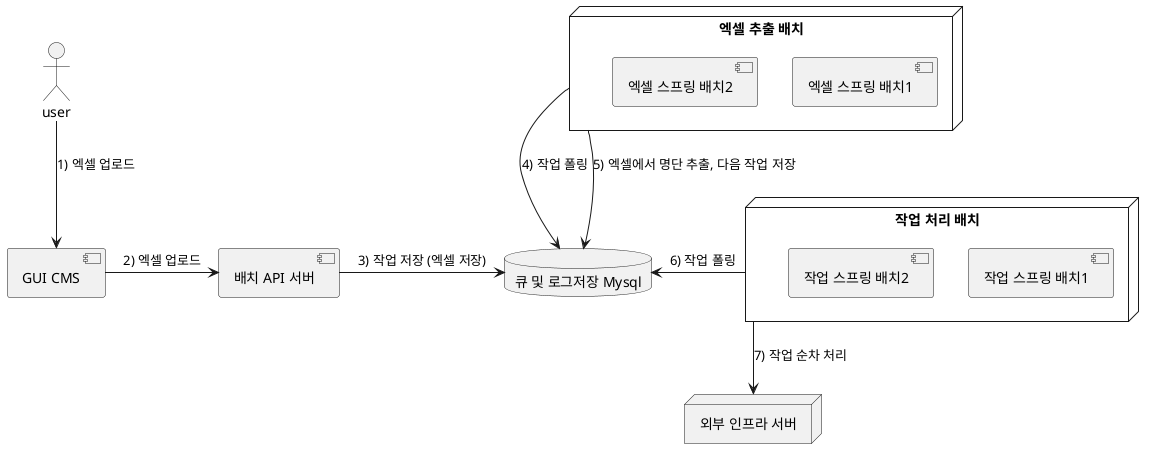 @startuml

actor user as u
component "GUI CMS" as cms
component "배치 API 서버" as eas
database "큐 및 로그저장 Mysql" as db
node "엑셀 추출 배치" as en{
    component "엑셀 스프링 배치1"
    component "엑셀 스프링 배치2"
}
node "작업 처리 배치" as psn{
    component "작업 스프링 배치1"
    component "작업 스프링 배치2"
}

node "외부 인프라 서버" as eps

u --> cms : 1) 엑셀 업로드
cms -> eas : 2) 엑셀 업로드
eas -> db : 3) 작업 저장 (엑셀 저장)
en -> db : 4) 작업 폴링
en --> db : 5) 엑셀에서 명단 추출, 다음 작업 저장
psn -> db : 6) 작업 폴링
psn --> eps : 7) 작업 순차 처리

@enduml